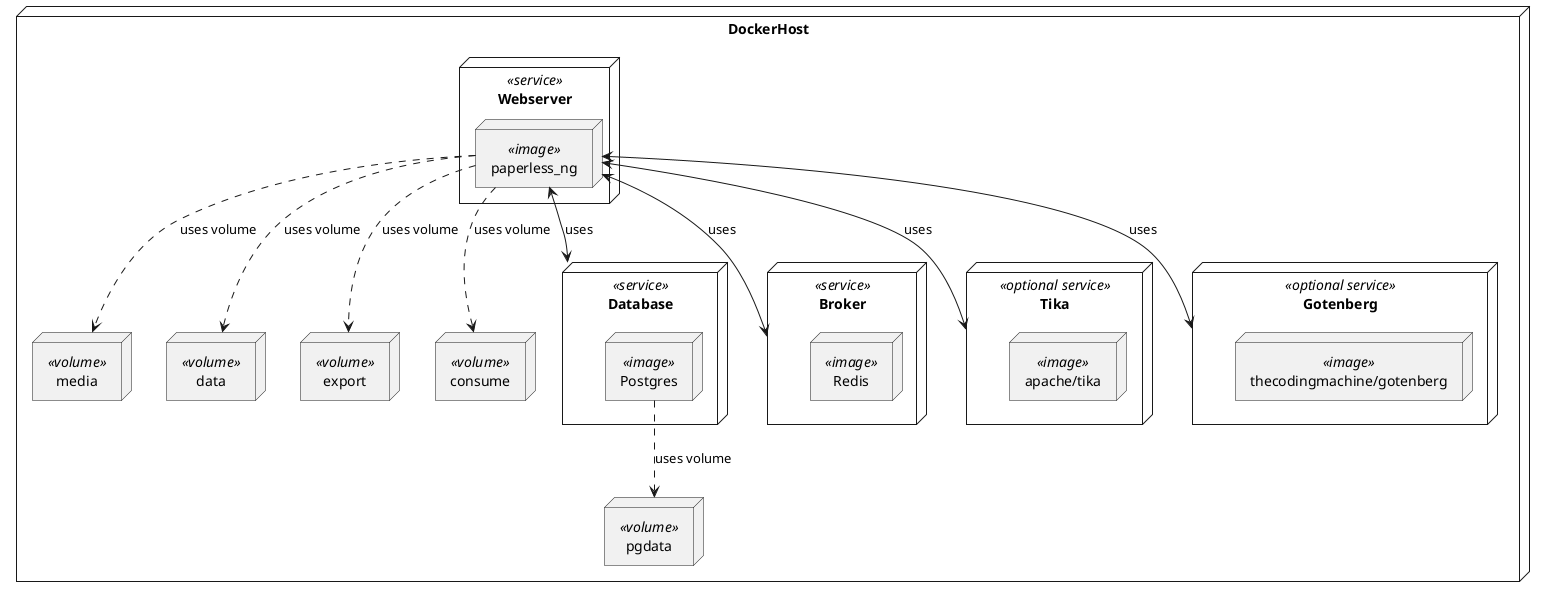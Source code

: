 @startuml
node DockerHost  {
 
    node Database <<service>> {
        node Postgres <<image>>
    }
    node pgdata <<volume>>
    node media <<volume>>
    node data <<volume>>
    node export <<volume>>
    node consume <<volume>>
    node Webserver <<service>> {
        node paperless_ng <<image>>
    }
    node Broker <<service>> {
        node Redis <<image>>
    }
    node Tika  <<optional service>> {
        node "apache/tika" <<image>>
    }
    node Gotenberg <<optional service>> {
        node "thecodingmachine/gotenberg" <<image>>
    }
 
    Postgres -[dashed]-> pgdata : "uses volume"
    paperless_ng -[dashed]-> consume  :"uses volume"
    paperless_ng -[dashed]-> export : "uses volume"
    paperless_ng -[dashed]-> data : "uses volume"
    paperless_ng -[dashed]-> media : "uses volume"
    paperless_ng <--> Database : uses
    paperless_ng <--> Broker  : uses
    paperless_ng <--> Gotenberg : uses
    paperless_ng <--> Tika : uses
 
}
@enduml
